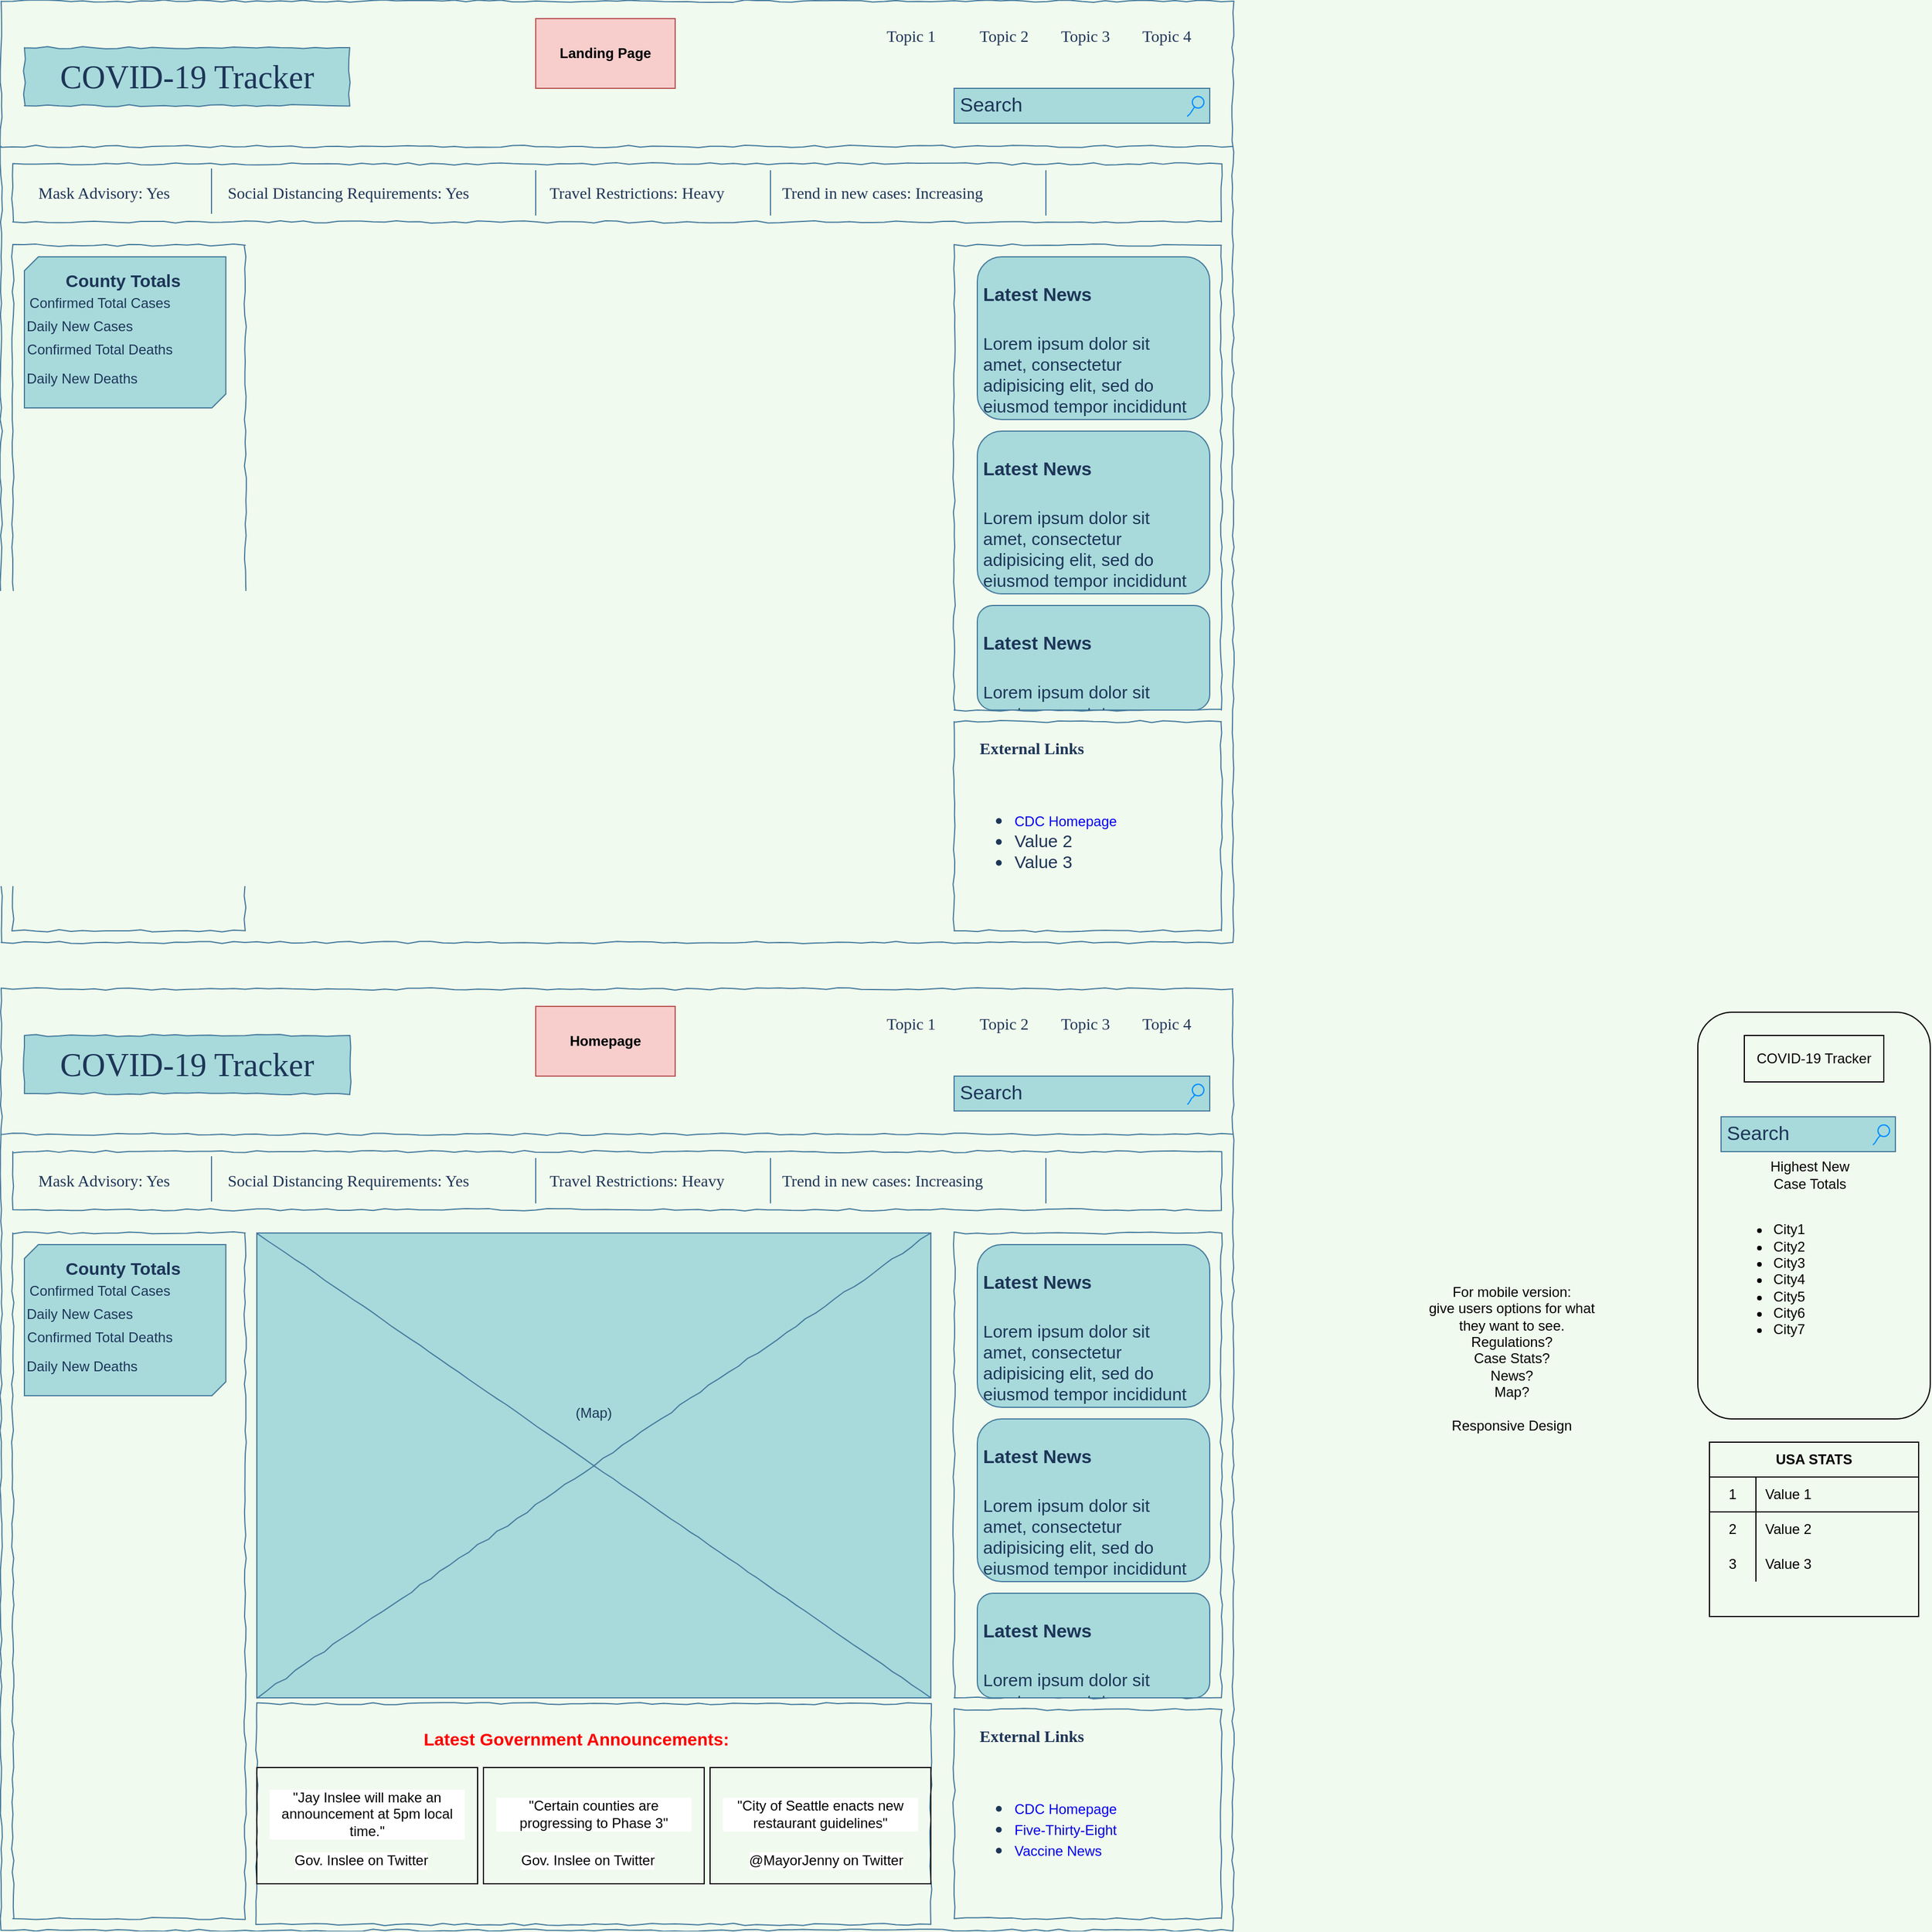 <mxfile version="13.4.6" type="device"><diagram name="Page-1" id="03018318-947c-dd8e-b7a3-06fadd420f32"><mxGraphModel dx="1447" dy="1629" grid="1" gridSize="10" guides="1" tooltips="1" connect="1" arrows="1" fold="1" page="1" pageScale="1" pageWidth="1100" pageHeight="850" background="#F1FAEE" math="0" shadow="0"><root><mxCell id="0"/><mxCell id="1" parent="0"/><mxCell id="677b7b8949515195-1" value="" style="whiteSpace=wrap;html=1;rounded=0;shadow=0;labelBackgroundColor=none;strokeColor=#457B9D;strokeWidth=1;fillColor=none;fontFamily=Verdana;fontSize=12;fontColor=#1D3557;align=center;comic=1;" parent="1" vertex="1"><mxGeometry x="20" y="20" width="1060" height="810" as="geometry"/></mxCell><mxCell id="677b7b8949515195-2" value="COVID-19 Tracker" style="whiteSpace=wrap;html=1;rounded=0;shadow=0;labelBackgroundColor=none;strokeWidth=1;fontFamily=Verdana;fontSize=28;align=center;comic=1;fillColor=#A8DADC;strokeColor=#457B9D;fontColor=#1D3557;" parent="1" vertex="1"><mxGeometry x="40" y="60" width="280" height="50" as="geometry"/></mxCell><mxCell id="677b7b8949515195-3" value="Search" style="strokeWidth=1;shadow=0;dashed=0;align=center;html=1;shape=mxgraph.mockup.forms.searchBox;strokeColor=#457B9D;mainText=;strokeColor2=#008cff;fontColor=#1D3557;fontSize=17;align=left;spacingLeft=3;rounded=0;labelBackgroundColor=none;comic=1;fillColor=#A8DADC;" parent="1" vertex="1"><mxGeometry x="840" y="95" width="220" height="30" as="geometry"/></mxCell><mxCell id="677b7b8949515195-4" value="Topic 1" style="text;html=1;points=[];align=left;verticalAlign=top;spacingTop=-4;fontSize=14;fontFamily=Verdana;fontColor=#1D3557;" parent="1" vertex="1"><mxGeometry x="780" y="40" width="60" height="20" as="geometry"/></mxCell><mxCell id="677b7b8949515195-5" value="Topic 2" style="text;html=1;points=[];align=left;verticalAlign=top;spacingTop=-4;fontSize=14;fontFamily=Verdana;fontColor=#1D3557;" parent="1" vertex="1"><mxGeometry x="860" y="40" width="60" height="20" as="geometry"/></mxCell><mxCell id="677b7b8949515195-6" value="Topic 3" style="text;html=1;points=[];align=left;verticalAlign=top;spacingTop=-4;fontSize=14;fontFamily=Verdana;fontColor=#1D3557;" parent="1" vertex="1"><mxGeometry x="930" y="40" width="60" height="20" as="geometry"/></mxCell><mxCell id="677b7b8949515195-7" value="Topic 4" style="text;html=1;points=[];align=left;verticalAlign=top;spacingTop=-4;fontSize=14;fontFamily=Verdana;fontColor=#1D3557;" parent="1" vertex="1"><mxGeometry x="1000" y="40" width="60" height="20" as="geometry"/></mxCell><mxCell id="677b7b8949515195-8" value="" style="whiteSpace=wrap;html=1;rounded=0;shadow=0;labelBackgroundColor=none;strokeWidth=1;fillColor=none;fontFamily=Verdana;fontSize=12;align=center;comic=1;strokeColor=#457B9D;fontColor=#1D3557;" parent="1" vertex="1"><mxGeometry x="30" y="230" width="200" height="590" as="geometry"/></mxCell><mxCell id="677b7b8949515195-9" value="" style="line;strokeWidth=1;html=1;rounded=0;shadow=0;labelBackgroundColor=none;fillColor=none;fontFamily=Verdana;fontSize=14;fontColor=#1D3557;align=center;comic=1;strokeColor=#457B9D;" parent="1" vertex="1"><mxGeometry x="20" y="140" width="1060" height="10" as="geometry"/></mxCell><mxCell id="677b7b8949515195-10" value="" style="whiteSpace=wrap;html=1;rounded=0;shadow=0;labelBackgroundColor=none;strokeWidth=1;fillColor=none;fontFamily=Verdana;fontSize=12;align=center;comic=1;strokeColor=#457B9D;fontColor=#1D3557;" parent="1" vertex="1"><mxGeometry x="30" y="160" width="1040" height="50" as="geometry"/></mxCell><mxCell id="677b7b8949515195-11" value="Mask Advisory: Yes" style="text;html=1;points=[];align=left;verticalAlign=top;spacingTop=-4;fontSize=14;fontFamily=Verdana;fontColor=#1D3557;" parent="1" vertex="1"><mxGeometry x="50" y="175" width="160" height="20" as="geometry"/></mxCell><mxCell id="677b7b8949515195-12" value="Social Distancing Requirements: Yes" style="text;html=1;points=[];align=left;verticalAlign=top;spacingTop=-4;fontSize=14;fontFamily=Verdana;fontColor=#1D3557;" parent="1" vertex="1"><mxGeometry x="213.33" y="175" width="266.67" height="20" as="geometry"/></mxCell><mxCell id="677b7b8949515195-13" value="Travel Restrictions: Heavy" style="text;html=1;points=[];align=left;verticalAlign=top;spacingTop=-4;fontSize=14;fontFamily=Verdana;fontColor=#1D3557;" parent="1" vertex="1"><mxGeometry x="490" y="175" width="193" height="20" as="geometry"/></mxCell><mxCell id="677b7b8949515195-14" value="Trend in new cases: Increasing" style="text;html=1;points=[];align=left;verticalAlign=top;spacingTop=-4;fontSize=14;fontFamily=Verdana;fontColor=#1D3557;" parent="1" vertex="1"><mxGeometry x="690" y="175" width="230" height="20" as="geometry"/></mxCell><mxCell id="677b7b8949515195-16" value="" style="verticalLabelPosition=bottom;shadow=0;dashed=0;align=center;html=1;verticalAlign=top;strokeWidth=1;shape=mxgraph.mockup.graphics.simpleIcon;strokeColor=#457B9D;rounded=0;labelBackgroundColor=none;fontFamily=Verdana;fontSize=14;fontColor=#1D3557;comic=1;fillColor=#A8DADC;" parent="1" vertex="1"><mxGeometry x="240" y="230" width="580" height="400" as="geometry"/></mxCell><mxCell id="677b7b8949515195-25" value="" style="whiteSpace=wrap;html=1;rounded=0;shadow=0;labelBackgroundColor=none;strokeWidth=1;fillColor=none;fontFamily=Verdana;fontSize=12;align=center;comic=1;strokeColor=#457B9D;fontColor=#1D3557;" parent="1" vertex="1"><mxGeometry x="840" y="230" width="230" height="400" as="geometry"/></mxCell><mxCell id="677b7b8949515195-26" value="" style="whiteSpace=wrap;html=1;rounded=0;shadow=0;labelBackgroundColor=none;strokeWidth=1;fillColor=none;fontFamily=Verdana;fontSize=12;align=center;comic=1;strokeColor=#457B9D;fontColor=#1D3557;" parent="1" vertex="1"><mxGeometry x="840" y="640" width="230" height="180" as="geometry"/></mxCell><mxCell id="677b7b8949515195-42" value="External Links" style="text;html=1;points=[];align=left;verticalAlign=top;spacingTop=-4;fontSize=14;fontFamily=Verdana;fontStyle=1;fontColor=#1D3557;" parent="1" vertex="1"><mxGeometry x="860" y="653" width="170" height="20" as="geometry"/></mxCell><mxCell id="5DSSsYWmEVew6qY0G-F0-2" value="Homepage" style="rounded=0;whiteSpace=wrap;html=1;fillColor=#f8cecc;strokeColor=#b85450;fontStyle=1" parent="1" vertex="1"><mxGeometry x="480" y="35" width="120" height="60" as="geometry"/></mxCell><mxCell id="5DSSsYWmEVew6qY0G-F0-3" value="(Map)" style="text;html=1;strokeColor=none;fillColor=none;align=center;verticalAlign=middle;whiteSpace=wrap;rounded=0;fontColor=#1D3557;" parent="1" vertex="1"><mxGeometry x="510" y="375" width="40" height="20" as="geometry"/></mxCell><mxCell id="5DSSsYWmEVew6qY0G-F0-5" value="" style="verticalLabelPosition=bottom;verticalAlign=top;html=1;shape=mxgraph.basic.diag_snip_rect;dx=6;fillColor=#A8DADC;strokeColor=#457B9D;fontColor=#1D3557;" parent="1" vertex="1"><mxGeometry x="40" y="240" width="173.33" height="130" as="geometry"/></mxCell><mxCell id="5DSSsYWmEVew6qY0G-F0-6" value="County Totals" style="text;html=1;strokeColor=none;fillColor=none;align=center;verticalAlign=middle;whiteSpace=wrap;rounded=0;fontStyle=1;fontSize=15;fontColor=#1D3557;" parent="1" vertex="1"><mxGeometry x="60" y="250" width="130" height="20" as="geometry"/></mxCell><mxCell id="5DSSsYWmEVew6qY0G-F0-7" value="Confirmed Total Cases" style="text;html=1;strokeColor=none;fillColor=none;align=center;verticalAlign=middle;whiteSpace=wrap;rounded=0;fontColor=#1D3557;" parent="1" vertex="1"><mxGeometry x="40" y="270" width="130" height="20" as="geometry"/></mxCell><mxCell id="5DSSsYWmEVew6qY0G-F0-8" value="Daily New Cases" style="text;html=1;strokeColor=none;fillColor=none;align=left;verticalAlign=middle;whiteSpace=wrap;rounded=0;fontColor=#1D3557;" parent="1" vertex="1"><mxGeometry x="40" y="290" width="130" height="20" as="geometry"/></mxCell><mxCell id="5DSSsYWmEVew6qY0G-F0-9" value="Confirmed Total Deaths" style="text;html=1;strokeColor=none;fillColor=none;align=center;verticalAlign=middle;whiteSpace=wrap;rounded=0;fontColor=#1D3557;" parent="1" vertex="1"><mxGeometry x="40" y="310" width="130" height="20" as="geometry"/></mxCell><mxCell id="5DSSsYWmEVew6qY0G-F0-10" value="Daily New Deaths" style="text;html=1;strokeColor=none;fillColor=none;align=left;verticalAlign=middle;whiteSpace=wrap;rounded=0;fontColor=#1D3557;" parent="1" vertex="1"><mxGeometry x="40" y="335" width="130" height="20" as="geometry"/></mxCell><mxCell id="5DSSsYWmEVew6qY0G-F0-11" value="" style="rounded=1;whiteSpace=wrap;html=1;fontSize=15;align=left;fillColor=#A8DADC;strokeColor=#457B9D;fontColor=#1D3557;" parent="1" vertex="1"><mxGeometry x="860" y="240" width="200" height="140" as="geometry"/></mxCell><mxCell id="5DSSsYWmEVew6qY0G-F0-12" value="&lt;h1&gt;&lt;font style=&quot;font-size: 16px&quot;&gt;Latest News&lt;/font&gt;&lt;/h1&gt;&lt;p&gt;Lorem ipsum dolor sit amet, consectetur adipisicing elit, sed do eiusmod tempor incididunt ut labore et dolore magna aliqua.&lt;/p&gt;" style="text;html=1;strokeColor=none;fillColor=none;spacing=5;spacingTop=-20;whiteSpace=wrap;overflow=hidden;rounded=0;fontSize=15;align=left;fontColor=#1D3557;" parent="1" vertex="1"><mxGeometry x="860" y="240" width="190" height="140" as="geometry"/></mxCell><mxCell id="5DSSsYWmEVew6qY0G-F0-13" value="" style="whiteSpace=wrap;html=1;rounded=0;shadow=0;labelBackgroundColor=none;strokeWidth=1;fillColor=none;fontFamily=Verdana;fontSize=12;align=center;comic=1;strokeColor=#457B9D;fontColor=#1D3557;" parent="1" vertex="1"><mxGeometry x="240" y="635" width="580" height="190" as="geometry"/></mxCell><mxCell id="5DSSsYWmEVew6qY0G-F0-14" value="&lt;b&gt;&lt;font color=&quot;#ff0000&quot;&gt;Latest Government Announcements:&lt;/font&gt;&lt;/b&gt;" style="text;html=1;strokeColor=none;fillColor=none;align=center;verticalAlign=middle;whiteSpace=wrap;rounded=0;fontSize=15;fontColor=#1D3557;" parent="1" vertex="1"><mxGeometry x="320" y="655" width="390" height="20" as="geometry"/></mxCell><mxCell id="5DSSsYWmEVew6qY0G-F0-15" value="" style="rounded=1;whiteSpace=wrap;html=1;fontSize=15;align=left;fillColor=#A8DADC;strokeColor=#457B9D;fontColor=#1D3557;" parent="1" vertex="1"><mxGeometry x="860" y="390" width="200" height="140" as="geometry"/></mxCell><mxCell id="5DSSsYWmEVew6qY0G-F0-16" value="&lt;h1&gt;&lt;font style=&quot;font-size: 16px&quot;&gt;Latest News&lt;/font&gt;&lt;/h1&gt;&lt;p&gt;Lorem ipsum dolor sit amet, consectetur adipisicing elit, sed do eiusmod tempor incididunt ut labore et dolore magna aliqua.&lt;/p&gt;" style="text;html=1;strokeColor=none;fillColor=none;spacing=5;spacingTop=-20;whiteSpace=wrap;overflow=hidden;rounded=0;fontSize=15;align=left;fontColor=#1D3557;" parent="1" vertex="1"><mxGeometry x="860" y="390" width="190" height="140" as="geometry"/></mxCell><mxCell id="5DSSsYWmEVew6qY0G-F0-17" value="" style="rounded=1;whiteSpace=wrap;html=1;fontSize=15;align=left;fillColor=#A8DADC;strokeColor=#457B9D;fontColor=#1D3557;" parent="1" vertex="1"><mxGeometry x="860" y="540" width="200" height="90" as="geometry"/></mxCell><mxCell id="5DSSsYWmEVew6qY0G-F0-18" value="&lt;h1&gt;&lt;font style=&quot;font-size: 16px&quot;&gt;Latest News&lt;/font&gt;&lt;/h1&gt;&lt;p&gt;Lorem ipsum dolor sit amet, consectetur adipisicing elit, sed do eiusmod tempor incididunt ut labore et dolore magna aliqua.&lt;/p&gt;" style="text;html=1;strokeColor=none;fillColor=none;spacing=5;spacingTop=-20;whiteSpace=wrap;overflow=hidden;rounded=0;fontSize=15;align=left;fontColor=#1D3557;" parent="1" vertex="1"><mxGeometry x="860" y="540" width="190" height="90" as="geometry"/></mxCell><mxCell id="5DSSsYWmEVew6qY0G-F0-25" value="&lt;ul&gt;&lt;li&gt;&lt;span style=&quot;color: rgb(0 , 0 , 238) ; font-size: 12px ; text-align: center&quot;&gt;CDC Homepage&lt;/span&gt;&lt;br&gt;&lt;/li&gt;&lt;li&gt;&lt;span&gt;&lt;font color=&quot;#0000ee&quot;&gt;&lt;span style=&quot;font-size: 12px&quot;&gt;Five-Thirty-Eight&lt;/span&gt;&lt;/font&gt;&lt;/span&gt;&lt;/li&gt;&lt;li&gt;&lt;span style=&quot;color: rgb(0 , 0 , 238) ; font-size: 12px ; text-align: center&quot;&gt;Vaccine News&lt;/span&gt;&lt;/li&gt;&lt;/ul&gt;" style="text;strokeColor=none;fillColor=none;html=1;whiteSpace=wrap;verticalAlign=middle;overflow=hidden;fontSize=15;align=left;fontColor=#1D3557;" parent="1" vertex="1"><mxGeometry x="850" y="673" width="210" height="137" as="geometry"/></mxCell><mxCell id="5DSSsYWmEVew6qY0G-F0-26" value="" style="endArrow=none;html=1;strokeColor=#457B9D;fillColor=#A8DADC;fontColor=#1D3557;" parent="1" edge="1"><mxGeometry width="50" height="50" relative="1" as="geometry"><mxPoint x="201" y="203" as="sourcePoint"/><mxPoint x="201" y="164" as="targetPoint"/></mxGeometry></mxCell><mxCell id="5DSSsYWmEVew6qY0G-F0-27" value="" style="endArrow=none;html=1;strokeColor=#457B9D;fillColor=#A8DADC;fontColor=#1D3557;" parent="1" edge="1"><mxGeometry width="50" height="50" relative="1" as="geometry"><mxPoint x="480" y="204.5" as="sourcePoint"/><mxPoint x="480" y="165.5" as="targetPoint"/></mxGeometry></mxCell><mxCell id="5DSSsYWmEVew6qY0G-F0-28" value="" style="endArrow=none;html=1;strokeColor=#457B9D;fillColor=#A8DADC;fontColor=#1D3557;" parent="1" edge="1"><mxGeometry width="50" height="50" relative="1" as="geometry"><mxPoint x="682" y="204.5" as="sourcePoint"/><mxPoint x="682" y="165.5" as="targetPoint"/></mxGeometry></mxCell><mxCell id="5DSSsYWmEVew6qY0G-F0-29" value="" style="endArrow=none;html=1;strokeColor=#457B9D;fillColor=#A8DADC;fontColor=#1D3557;" parent="1" edge="1"><mxGeometry width="50" height="50" relative="1" as="geometry"><mxPoint x="919" y="204.5" as="sourcePoint"/><mxPoint x="919" y="165.5" as="targetPoint"/></mxGeometry></mxCell><mxCell id="RZNE_pYJVuUgxWo9bTs0-1" value="For mobile version:&lt;br&gt;give users options for what they want to see.&lt;br&gt;Regulations?&lt;br&gt;Case Stats?&lt;br&gt;News?&lt;br&gt;Map?&lt;br&gt;&lt;br&gt;Responsive Design" style="text;html=1;strokeColor=none;fillColor=none;align=center;verticalAlign=middle;whiteSpace=wrap;rounded=0;" vertex="1" parent="1"><mxGeometry x="1240" y="175" width="160" height="325" as="geometry"/></mxCell><mxCell id="RZNE_pYJVuUgxWo9bTs0-2" value="" style="rounded=1;whiteSpace=wrap;html=1;fillColor=none;" vertex="1" parent="1"><mxGeometry x="1480" y="40" width="200" height="350" as="geometry"/></mxCell><mxCell id="RZNE_pYJVuUgxWo9bTs0-3" value="Search" style="strokeWidth=1;shadow=0;dashed=0;align=center;html=1;shape=mxgraph.mockup.forms.searchBox;strokeColor=#457B9D;mainText=;strokeColor2=#008cff;fontColor=#1D3557;fontSize=17;align=left;spacingLeft=3;rounded=0;labelBackgroundColor=none;comic=1;fillColor=#A8DADC;" vertex="1" parent="1"><mxGeometry x="1500" y="130" width="150" height="30" as="geometry"/></mxCell><mxCell id="RZNE_pYJVuUgxWo9bTs0-4" value="COVID-19 Tracker" style="rounded=0;whiteSpace=wrap;html=1;fillColor=none;" vertex="1" parent="1"><mxGeometry x="1520" y="60" width="120" height="40" as="geometry"/></mxCell><mxCell id="RZNE_pYJVuUgxWo9bTs0-5" value="USA STATS" style="shape=table;html=1;whiteSpace=wrap;startSize=30;container=1;collapsible=0;childLayout=tableLayout;fixedRows=1;rowLines=0;fontStyle=1;align=center;fillColor=none;" vertex="1" parent="1"><mxGeometry x="1490" y="410" width="180" height="150" as="geometry"/></mxCell><mxCell id="RZNE_pYJVuUgxWo9bTs0-6" value="" style="shape=partialRectangle;html=1;whiteSpace=wrap;collapsible=0;dropTarget=0;pointerEvents=0;fillColor=none;top=0;left=0;bottom=1;right=0;points=[[0,0.5],[1,0.5]];portConstraint=eastwest;" vertex="1" parent="RZNE_pYJVuUgxWo9bTs0-5"><mxGeometry y="30" width="180" height="30" as="geometry"/></mxCell><mxCell id="RZNE_pYJVuUgxWo9bTs0-7" value="1" style="shape=partialRectangle;html=1;whiteSpace=wrap;connectable=0;fillColor=none;top=0;left=0;bottom=0;right=0;overflow=hidden;" vertex="1" parent="RZNE_pYJVuUgxWo9bTs0-6"><mxGeometry width="40" height="30" as="geometry"/></mxCell><mxCell id="RZNE_pYJVuUgxWo9bTs0-8" value="Value 1" style="shape=partialRectangle;html=1;whiteSpace=wrap;connectable=0;fillColor=none;top=0;left=0;bottom=0;right=0;align=left;spacingLeft=6;overflow=hidden;" vertex="1" parent="RZNE_pYJVuUgxWo9bTs0-6"><mxGeometry x="40" width="140" height="30" as="geometry"/></mxCell><mxCell id="RZNE_pYJVuUgxWo9bTs0-9" value="" style="shape=partialRectangle;html=1;whiteSpace=wrap;collapsible=0;dropTarget=0;pointerEvents=0;fillColor=none;top=0;left=0;bottom=0;right=0;points=[[0,0.5],[1,0.5]];portConstraint=eastwest;" vertex="1" parent="RZNE_pYJVuUgxWo9bTs0-5"><mxGeometry y="60" width="180" height="30" as="geometry"/></mxCell><mxCell id="RZNE_pYJVuUgxWo9bTs0-10" value="2" style="shape=partialRectangle;html=1;whiteSpace=wrap;connectable=0;fillColor=none;top=0;left=0;bottom=0;right=0;overflow=hidden;" vertex="1" parent="RZNE_pYJVuUgxWo9bTs0-9"><mxGeometry width="40" height="30" as="geometry"/></mxCell><mxCell id="RZNE_pYJVuUgxWo9bTs0-11" value="Value 2" style="shape=partialRectangle;html=1;whiteSpace=wrap;connectable=0;fillColor=none;top=0;left=0;bottom=0;right=0;align=left;spacingLeft=6;overflow=hidden;" vertex="1" parent="RZNE_pYJVuUgxWo9bTs0-9"><mxGeometry x="40" width="140" height="30" as="geometry"/></mxCell><mxCell id="RZNE_pYJVuUgxWo9bTs0-12" value="" style="shape=partialRectangle;html=1;whiteSpace=wrap;collapsible=0;dropTarget=0;pointerEvents=0;fillColor=none;top=0;left=0;bottom=0;right=0;points=[[0,0.5],[1,0.5]];portConstraint=eastwest;" vertex="1" parent="RZNE_pYJVuUgxWo9bTs0-5"><mxGeometry y="90" width="180" height="30" as="geometry"/></mxCell><mxCell id="RZNE_pYJVuUgxWo9bTs0-13" value="3" style="shape=partialRectangle;html=1;whiteSpace=wrap;connectable=0;fillColor=none;top=0;left=0;bottom=0;right=0;overflow=hidden;" vertex="1" parent="RZNE_pYJVuUgxWo9bTs0-12"><mxGeometry width="40" height="30" as="geometry"/></mxCell><mxCell id="RZNE_pYJVuUgxWo9bTs0-14" value="Value 3" style="shape=partialRectangle;html=1;whiteSpace=wrap;connectable=0;fillColor=none;top=0;left=0;bottom=0;right=0;align=left;spacingLeft=6;overflow=hidden;" vertex="1" parent="RZNE_pYJVuUgxWo9bTs0-12"><mxGeometry x="40" width="140" height="30" as="geometry"/></mxCell><mxCell id="RZNE_pYJVuUgxWo9bTs0-15" value="&lt;ul&gt;&lt;li&gt;City1&lt;/li&gt;&lt;li&gt;City2&lt;/li&gt;&lt;li&gt;City3&lt;/li&gt;&lt;li&gt;City4&lt;/li&gt;&lt;li&gt;City5&lt;/li&gt;&lt;li&gt;City6&lt;/li&gt;&lt;li&gt;City7&lt;/li&gt;&lt;/ul&gt;" style="text;strokeColor=none;fillColor=none;html=1;whiteSpace=wrap;verticalAlign=middle;overflow=hidden;" vertex="1" parent="1"><mxGeometry x="1502.5" y="200" width="147.5" height="140" as="geometry"/></mxCell><mxCell id="RZNE_pYJVuUgxWo9bTs0-16" value="Highest New Case Totals" style="text;html=1;strokeColor=none;fillColor=none;align=center;verticalAlign=middle;whiteSpace=wrap;rounded=0;" vertex="1" parent="1"><mxGeometry x="1528.75" y="170" width="95" height="20" as="geometry"/></mxCell><mxCell id="RZNE_pYJVuUgxWo9bTs0-17" value="" style="whiteSpace=wrap;html=1;rounded=0;shadow=0;labelBackgroundColor=none;strokeColor=#457B9D;strokeWidth=1;fillColor=none;fontFamily=Verdana;fontSize=12;fontColor=#1D3557;align=center;comic=1;" vertex="1" parent="1"><mxGeometry x="20" y="-830" width="1060" height="810" as="geometry"/></mxCell><mxCell id="RZNE_pYJVuUgxWo9bTs0-18" value="COVID-19 Tracker" style="whiteSpace=wrap;html=1;rounded=0;shadow=0;labelBackgroundColor=none;strokeWidth=1;fontFamily=Verdana;fontSize=28;align=center;comic=1;fillColor=#A8DADC;strokeColor=#457B9D;fontColor=#1D3557;" vertex="1" parent="1"><mxGeometry x="40" y="-790" width="280" height="50" as="geometry"/></mxCell><mxCell id="RZNE_pYJVuUgxWo9bTs0-19" value="Search" style="strokeWidth=1;shadow=0;dashed=0;align=center;html=1;shape=mxgraph.mockup.forms.searchBox;strokeColor=#457B9D;mainText=;strokeColor2=#008cff;fontColor=#1D3557;fontSize=17;align=left;spacingLeft=3;rounded=0;labelBackgroundColor=none;comic=1;fillColor=#A8DADC;" vertex="1" parent="1"><mxGeometry x="840" y="-755" width="220" height="30" as="geometry"/></mxCell><mxCell id="RZNE_pYJVuUgxWo9bTs0-20" value="Topic 1" style="text;html=1;points=[];align=left;verticalAlign=top;spacingTop=-4;fontSize=14;fontFamily=Verdana;fontColor=#1D3557;" vertex="1" parent="1"><mxGeometry x="780" y="-810" width="60" height="20" as="geometry"/></mxCell><mxCell id="RZNE_pYJVuUgxWo9bTs0-21" value="Topic 2" style="text;html=1;points=[];align=left;verticalAlign=top;spacingTop=-4;fontSize=14;fontFamily=Verdana;fontColor=#1D3557;" vertex="1" parent="1"><mxGeometry x="860" y="-810" width="60" height="20" as="geometry"/></mxCell><mxCell id="RZNE_pYJVuUgxWo9bTs0-22" value="Topic 3" style="text;html=1;points=[];align=left;verticalAlign=top;spacingTop=-4;fontSize=14;fontFamily=Verdana;fontColor=#1D3557;" vertex="1" parent="1"><mxGeometry x="930" y="-810" width="60" height="20" as="geometry"/></mxCell><mxCell id="RZNE_pYJVuUgxWo9bTs0-23" value="Topic 4" style="text;html=1;points=[];align=left;verticalAlign=top;spacingTop=-4;fontSize=14;fontFamily=Verdana;fontColor=#1D3557;" vertex="1" parent="1"><mxGeometry x="1000" y="-810" width="60" height="20" as="geometry"/></mxCell><mxCell id="RZNE_pYJVuUgxWo9bTs0-24" value="" style="whiteSpace=wrap;html=1;rounded=0;shadow=0;labelBackgroundColor=none;strokeWidth=1;fillColor=none;fontFamily=Verdana;fontSize=12;align=center;comic=1;strokeColor=#457B9D;fontColor=#1D3557;" vertex="1" parent="1"><mxGeometry x="30" y="-620" width="200" height="590" as="geometry"/></mxCell><mxCell id="RZNE_pYJVuUgxWo9bTs0-25" value="" style="line;strokeWidth=1;html=1;rounded=0;shadow=0;labelBackgroundColor=none;fillColor=none;fontFamily=Verdana;fontSize=14;fontColor=#1D3557;align=center;comic=1;strokeColor=#457B9D;" vertex="1" parent="1"><mxGeometry x="20" y="-710" width="1060" height="10" as="geometry"/></mxCell><mxCell id="RZNE_pYJVuUgxWo9bTs0-26" value="" style="whiteSpace=wrap;html=1;rounded=0;shadow=0;labelBackgroundColor=none;strokeWidth=1;fillColor=none;fontFamily=Verdana;fontSize=12;align=center;comic=1;strokeColor=#457B9D;fontColor=#1D3557;" vertex="1" parent="1"><mxGeometry x="30" y="-690" width="1040" height="50" as="geometry"/></mxCell><mxCell id="RZNE_pYJVuUgxWo9bTs0-27" value="Mask Advisory: Yes" style="text;html=1;points=[];align=left;verticalAlign=top;spacingTop=-4;fontSize=14;fontFamily=Verdana;fontColor=#1D3557;" vertex="1" parent="1"><mxGeometry x="50" y="-675" width="160" height="20" as="geometry"/></mxCell><mxCell id="RZNE_pYJVuUgxWo9bTs0-28" value="Social Distancing Requirements: Yes" style="text;html=1;points=[];align=left;verticalAlign=top;spacingTop=-4;fontSize=14;fontFamily=Verdana;fontColor=#1D3557;" vertex="1" parent="1"><mxGeometry x="213.33" y="-675" width="266.67" height="20" as="geometry"/></mxCell><mxCell id="RZNE_pYJVuUgxWo9bTs0-29" value="Travel Restrictions: Heavy" style="text;html=1;points=[];align=left;verticalAlign=top;spacingTop=-4;fontSize=14;fontFamily=Verdana;fontColor=#1D3557;" vertex="1" parent="1"><mxGeometry x="490" y="-675" width="193" height="20" as="geometry"/></mxCell><mxCell id="RZNE_pYJVuUgxWo9bTs0-30" value="Trend in new cases: Increasing" style="text;html=1;points=[];align=left;verticalAlign=top;spacingTop=-4;fontSize=14;fontFamily=Verdana;fontColor=#1D3557;" vertex="1" parent="1"><mxGeometry x="690" y="-675" width="230" height="20" as="geometry"/></mxCell><mxCell id="RZNE_pYJVuUgxWo9bTs0-32" value="" style="whiteSpace=wrap;html=1;rounded=0;shadow=0;labelBackgroundColor=none;strokeWidth=1;fillColor=none;fontFamily=Verdana;fontSize=12;align=center;comic=1;strokeColor=#457B9D;fontColor=#1D3557;" vertex="1" parent="1"><mxGeometry x="840" y="-620" width="230" height="400" as="geometry"/></mxCell><mxCell id="RZNE_pYJVuUgxWo9bTs0-33" value="" style="whiteSpace=wrap;html=1;rounded=0;shadow=0;labelBackgroundColor=none;strokeWidth=1;fillColor=none;fontFamily=Verdana;fontSize=12;align=center;comic=1;strokeColor=#457B9D;fontColor=#1D3557;" vertex="1" parent="1"><mxGeometry x="840" y="-210" width="230" height="180" as="geometry"/></mxCell><mxCell id="RZNE_pYJVuUgxWo9bTs0-34" value="External Links" style="text;html=1;points=[];align=left;verticalAlign=top;spacingTop=-4;fontSize=14;fontFamily=Verdana;fontStyle=1;fontColor=#1D3557;" vertex="1" parent="1"><mxGeometry x="860" y="-197" width="170" height="20" as="geometry"/></mxCell><mxCell id="RZNE_pYJVuUgxWo9bTs0-35" value="Landing Page" style="rounded=0;whiteSpace=wrap;html=1;fillColor=#f8cecc;strokeColor=#b85450;fontStyle=1" vertex="1" parent="1"><mxGeometry x="480" y="-815" width="120" height="60" as="geometry"/></mxCell><mxCell id="RZNE_pYJVuUgxWo9bTs0-37" value="" style="verticalLabelPosition=bottom;verticalAlign=top;html=1;shape=mxgraph.basic.diag_snip_rect;dx=6;fillColor=#A8DADC;strokeColor=#457B9D;fontColor=#1D3557;" vertex="1" parent="1"><mxGeometry x="40" y="-610" width="173.33" height="130" as="geometry"/></mxCell><mxCell id="RZNE_pYJVuUgxWo9bTs0-38" value="County Totals" style="text;html=1;strokeColor=none;fillColor=none;align=center;verticalAlign=middle;whiteSpace=wrap;rounded=0;fontStyle=1;fontSize=15;fontColor=#1D3557;" vertex="1" parent="1"><mxGeometry x="60" y="-600" width="130" height="20" as="geometry"/></mxCell><mxCell id="RZNE_pYJVuUgxWo9bTs0-39" value="Confirmed Total Cases" style="text;html=1;strokeColor=none;fillColor=none;align=center;verticalAlign=middle;whiteSpace=wrap;rounded=0;fontColor=#1D3557;" vertex="1" parent="1"><mxGeometry x="40" y="-580" width="130" height="20" as="geometry"/></mxCell><mxCell id="RZNE_pYJVuUgxWo9bTs0-40" value="Daily New Cases" style="text;html=1;strokeColor=none;fillColor=none;align=left;verticalAlign=middle;whiteSpace=wrap;rounded=0;fontColor=#1D3557;" vertex="1" parent="1"><mxGeometry x="40" y="-560" width="130" height="20" as="geometry"/></mxCell><mxCell id="RZNE_pYJVuUgxWo9bTs0-41" value="Confirmed Total Deaths" style="text;html=1;strokeColor=none;fillColor=none;align=center;verticalAlign=middle;whiteSpace=wrap;rounded=0;fontColor=#1D3557;" vertex="1" parent="1"><mxGeometry x="40" y="-540" width="130" height="20" as="geometry"/></mxCell><mxCell id="RZNE_pYJVuUgxWo9bTs0-42" value="Daily New Deaths" style="text;html=1;strokeColor=none;fillColor=none;align=left;verticalAlign=middle;whiteSpace=wrap;rounded=0;fontColor=#1D3557;" vertex="1" parent="1"><mxGeometry x="40" y="-515" width="130" height="20" as="geometry"/></mxCell><mxCell id="RZNE_pYJVuUgxWo9bTs0-43" value="" style="rounded=1;whiteSpace=wrap;html=1;fontSize=15;align=left;fillColor=#A8DADC;strokeColor=#457B9D;fontColor=#1D3557;" vertex="1" parent="1"><mxGeometry x="860" y="-610" width="200" height="140" as="geometry"/></mxCell><mxCell id="RZNE_pYJVuUgxWo9bTs0-44" value="&lt;h1&gt;&lt;font style=&quot;font-size: 16px&quot;&gt;Latest News&lt;/font&gt;&lt;/h1&gt;&lt;p&gt;Lorem ipsum dolor sit amet, consectetur adipisicing elit, sed do eiusmod tempor incididunt ut labore et dolore magna aliqua.&lt;/p&gt;" style="text;html=1;strokeColor=none;fillColor=none;spacing=5;spacingTop=-20;whiteSpace=wrap;overflow=hidden;rounded=0;fontSize=15;align=left;fontColor=#1D3557;" vertex="1" parent="1"><mxGeometry x="860" y="-610" width="190" height="140" as="geometry"/></mxCell><mxCell id="RZNE_pYJVuUgxWo9bTs0-47" value="" style="rounded=1;whiteSpace=wrap;html=1;fontSize=15;align=left;fillColor=#A8DADC;strokeColor=#457B9D;fontColor=#1D3557;" vertex="1" parent="1"><mxGeometry x="860" y="-460" width="200" height="140" as="geometry"/></mxCell><mxCell id="RZNE_pYJVuUgxWo9bTs0-48" value="&lt;h1&gt;&lt;font style=&quot;font-size: 16px&quot;&gt;Latest News&lt;/font&gt;&lt;/h1&gt;&lt;p&gt;Lorem ipsum dolor sit amet, consectetur adipisicing elit, sed do eiusmod tempor incididunt ut labore et dolore magna aliqua.&lt;/p&gt;" style="text;html=1;strokeColor=none;fillColor=none;spacing=5;spacingTop=-20;whiteSpace=wrap;overflow=hidden;rounded=0;fontSize=15;align=left;fontColor=#1D3557;" vertex="1" parent="1"><mxGeometry x="860" y="-460" width="190" height="140" as="geometry"/></mxCell><mxCell id="RZNE_pYJVuUgxWo9bTs0-49" value="" style="rounded=1;whiteSpace=wrap;html=1;fontSize=15;align=left;fillColor=#A8DADC;strokeColor=#457B9D;fontColor=#1D3557;" vertex="1" parent="1"><mxGeometry x="860" y="-310" width="200" height="90" as="geometry"/></mxCell><mxCell id="RZNE_pYJVuUgxWo9bTs0-50" value="&lt;h1&gt;&lt;font style=&quot;font-size: 16px&quot;&gt;Latest News&lt;/font&gt;&lt;/h1&gt;&lt;p&gt;Lorem ipsum dolor sit amet, consectetur adipisicing elit, sed do eiusmod tempor incididunt ut labore et dolore magna aliqua.&lt;/p&gt;" style="text;html=1;strokeColor=none;fillColor=none;spacing=5;spacingTop=-20;whiteSpace=wrap;overflow=hidden;rounded=0;fontSize=15;align=left;fontColor=#1D3557;" vertex="1" parent="1"><mxGeometry x="860" y="-310" width="190" height="90" as="geometry"/></mxCell><mxCell id="RZNE_pYJVuUgxWo9bTs0-55" value="&lt;ul&gt;&lt;li&gt;&lt;span style=&quot;color: rgb(0 , 0 , 238) ; font-size: 12px ; text-align: center&quot;&gt;CDC Homepage&lt;/span&gt;&lt;br&gt;&lt;/li&gt;&lt;li&gt;Value 2&lt;/li&gt;&lt;li&gt;Value 3&lt;/li&gt;&lt;/ul&gt;" style="text;strokeColor=none;fillColor=none;html=1;whiteSpace=wrap;verticalAlign=middle;overflow=hidden;fontSize=15;align=left;fontColor=#1D3557;" vertex="1" parent="1"><mxGeometry x="850" y="-177" width="210" height="137" as="geometry"/></mxCell><mxCell id="RZNE_pYJVuUgxWo9bTs0-56" value="" style="endArrow=none;html=1;strokeColor=#457B9D;fillColor=#A8DADC;fontColor=#1D3557;" edge="1" parent="1"><mxGeometry width="50" height="50" relative="1" as="geometry"><mxPoint x="201" y="-647" as="sourcePoint"/><mxPoint x="201" y="-686" as="targetPoint"/></mxGeometry></mxCell><mxCell id="RZNE_pYJVuUgxWo9bTs0-57" value="" style="endArrow=none;html=1;strokeColor=#457B9D;fillColor=#A8DADC;fontColor=#1D3557;" edge="1" parent="1"><mxGeometry width="50" height="50" relative="1" as="geometry"><mxPoint x="480" y="-645.5" as="sourcePoint"/><mxPoint x="480" y="-684.5" as="targetPoint"/></mxGeometry></mxCell><mxCell id="RZNE_pYJVuUgxWo9bTs0-58" value="" style="endArrow=none;html=1;strokeColor=#457B9D;fillColor=#A8DADC;fontColor=#1D3557;" edge="1" parent="1"><mxGeometry width="50" height="50" relative="1" as="geometry"><mxPoint x="682" y="-645.5" as="sourcePoint"/><mxPoint x="682" y="-684.5" as="targetPoint"/></mxGeometry></mxCell><mxCell id="RZNE_pYJVuUgxWo9bTs0-59" value="" style="endArrow=none;html=1;strokeColor=#457B9D;fillColor=#A8DADC;fontColor=#1D3557;" edge="1" parent="1"><mxGeometry width="50" height="50" relative="1" as="geometry"><mxPoint x="919" y="-645.5" as="sourcePoint"/><mxPoint x="919" y="-684.5" as="targetPoint"/></mxGeometry></mxCell><mxCell id="RZNE_pYJVuUgxWo9bTs0-63" value="" style="rounded=0;whiteSpace=wrap;html=1;labelBackgroundColor=#FFFFFF;fillColor=none;" vertex="1" parent="1"><mxGeometry x="240" y="690" width="190" height="100" as="geometry"/></mxCell><mxCell id="RZNE_pYJVuUgxWo9bTs0-64" value="&quot;Jay Inslee will make an announcement at 5pm local time.&quot;" style="text;html=1;strokeColor=none;fillColor=none;align=center;verticalAlign=middle;whiteSpace=wrap;rounded=0;labelBackgroundColor=#FFFFFF;" vertex="1" parent="1"><mxGeometry x="250" y="710" width="170" height="40" as="geometry"/></mxCell><mxCell id="RZNE_pYJVuUgxWo9bTs0-65" value="Gov. Inslee on Twitter" style="text;html=1;strokeColor=none;fillColor=none;align=center;verticalAlign=middle;whiteSpace=wrap;rounded=0;labelBackgroundColor=#FFFFFF;" vertex="1" parent="1"><mxGeometry x="270" y="760" width="120" height="20" as="geometry"/></mxCell><mxCell id="RZNE_pYJVuUgxWo9bTs0-66" value="" style="rounded=0;whiteSpace=wrap;html=1;labelBackgroundColor=#FFFFFF;fillColor=none;" vertex="1" parent="1"><mxGeometry x="435" y="690" width="190" height="100" as="geometry"/></mxCell><mxCell id="RZNE_pYJVuUgxWo9bTs0-67" value="&quot;Certain counties are progressing to Phase 3&quot;" style="text;html=1;strokeColor=none;fillColor=none;align=center;verticalAlign=middle;whiteSpace=wrap;rounded=0;labelBackgroundColor=#FFFFFF;" vertex="1" parent="1"><mxGeometry x="445" y="710" width="170" height="40" as="geometry"/></mxCell><mxCell id="RZNE_pYJVuUgxWo9bTs0-68" value="Gov. Inslee on Twitter" style="text;html=1;strokeColor=none;fillColor=none;align=center;verticalAlign=middle;whiteSpace=wrap;rounded=0;labelBackgroundColor=#FFFFFF;" vertex="1" parent="1"><mxGeometry x="465" y="760" width="120" height="20" as="geometry"/></mxCell><mxCell id="RZNE_pYJVuUgxWo9bTs0-69" value="" style="rounded=0;whiteSpace=wrap;html=1;labelBackgroundColor=#FFFFFF;fillColor=none;" vertex="1" parent="1"><mxGeometry x="630" y="690" width="190" height="100" as="geometry"/></mxCell><mxCell id="RZNE_pYJVuUgxWo9bTs0-70" value="&quot;City of Seattle enacts new restaurant guidelines&quot;" style="text;html=1;strokeColor=none;fillColor=none;align=center;verticalAlign=middle;whiteSpace=wrap;rounded=0;labelBackgroundColor=#FFFFFF;" vertex="1" parent="1"><mxGeometry x="640" y="710" width="170" height="40" as="geometry"/></mxCell><mxCell id="RZNE_pYJVuUgxWo9bTs0-71" value="@MayorJenny on Twitter" style="text;html=1;strokeColor=none;fillColor=none;align=center;verticalAlign=middle;whiteSpace=wrap;rounded=0;labelBackgroundColor=#FFFFFF;" vertex="1" parent="1"><mxGeometry x="660" y="760" width="140" height="20" as="geometry"/></mxCell></root></mxGraphModel></diagram></mxfile>